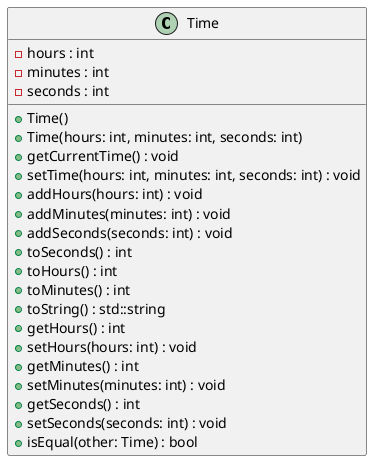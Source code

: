 @startuml
class Time {
    - hours : int
    - minutes : int
    - seconds : int
    + Time()
    + Time(hours: int, minutes: int, seconds: int)
    + getCurrentTime() : void
    + setTime(hours: int, minutes: int, seconds: int) : void
    + addHours(hours: int) : void
    + addMinutes(minutes: int) : void
    + addSeconds(seconds: int) : void
    + toSeconds() : int
    + toHours() : int
    + toMinutes() : int
    + toString() : std::string
    + getHours() : int
    + setHours(hours: int) : void
    + getMinutes() : int
    + setMinutes(minutes: int) : void
    + getSeconds() : int
    + setSeconds(seconds: int) : void
    + isEqual(other: Time) : bool
}
@enduml